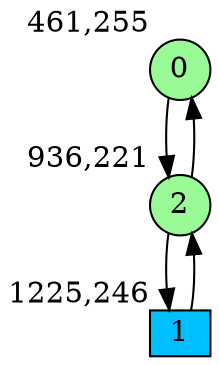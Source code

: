 digraph G {
graph [bgcolor=white]
node [shape=circle, style = filled, fillcolor=white,fixedsize=true, width=0.4, height=0.3 ]
0[xlabel="461,255", pos = "0,0!", fillcolor=palegreen ];
1[xlabel="1225,246", pos = "11.9375,0.140625!", fillcolor=deepskyblue, shape=box ];
2[xlabel="936,221", pos = "7.42188,0.53125!", fillcolor=palegreen ];
0->2 ;
1->2 ;
2->0 ;
2->1 ;
}
